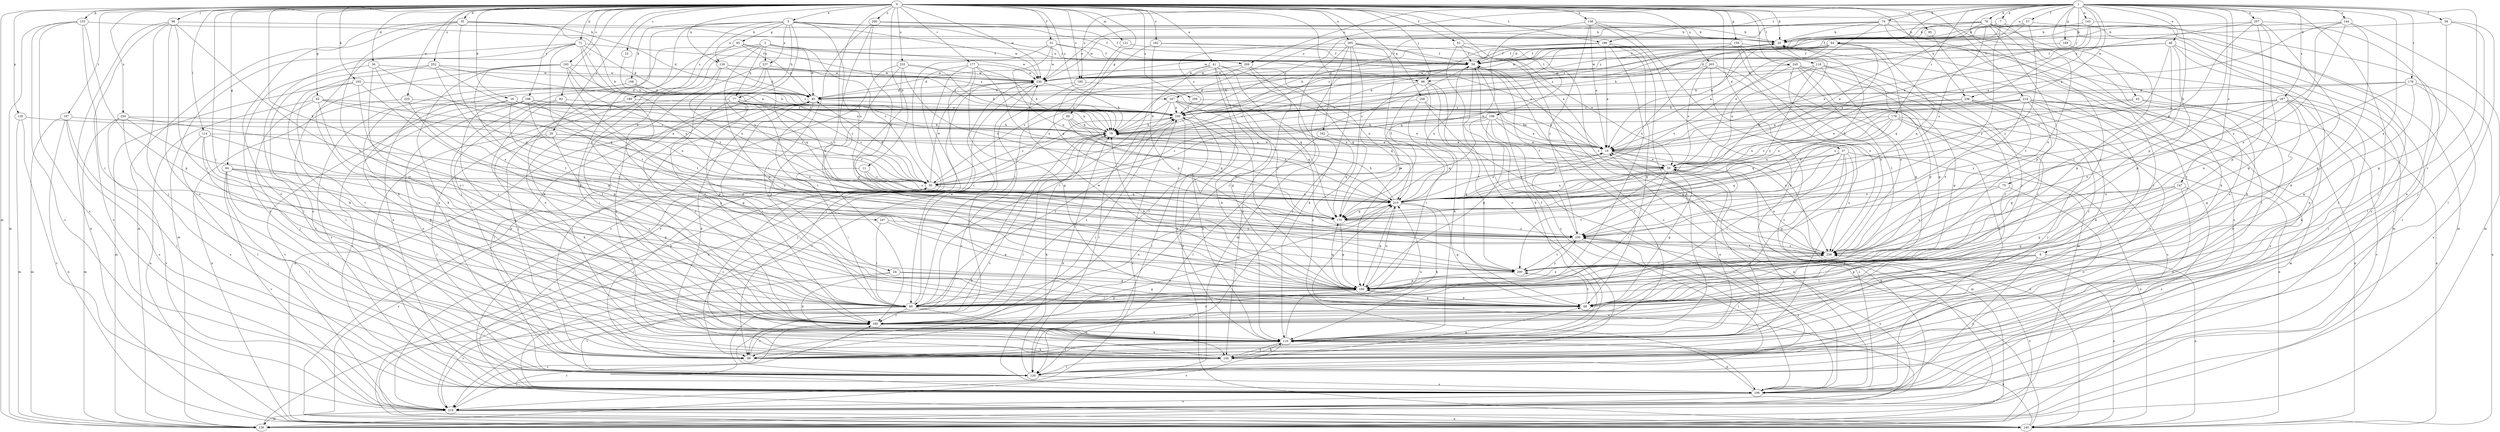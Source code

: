 strict digraph  {
0;
1;
2;
3;
7;
9;
10;
11;
16;
20;
23;
24;
29;
30;
35;
36;
37;
40;
41;
44;
45;
48;
50;
51;
52;
57;
58;
59;
60;
62;
64;
65;
68;
71;
74;
75;
76;
77;
79;
89;
93;
95;
96;
98;
99;
103;
107;
108;
110;
114;
118;
120;
121;
130;
135;
138;
139;
140;
143;
144;
147;
150;
153;
159;
160;
162;
168;
169;
170;
177;
178;
179;
180;
182;
183;
185;
187;
189;
190;
196;
197;
198;
199;
200;
203;
205;
206;
209;
210;
214;
219;
225;
230;
233;
236;
237;
239;
245;
247;
250;
252;
254;
256;
257;
259;
0 -> 3  [label=a];
0 -> 11  [label=b];
0 -> 16  [label=b];
0 -> 20  [label=b];
0 -> 23  [label=c];
0 -> 24  [label=c];
0 -> 29  [label=c];
0 -> 35  [label=d];
0 -> 36  [label=d];
0 -> 37  [label=d];
0 -> 41  [label=e];
0 -> 51  [label=f];
0 -> 52  [label=f];
0 -> 60  [label=g];
0 -> 62  [label=g];
0 -> 64  [label=g];
0 -> 71  [label=h];
0 -> 89  [label=i];
0 -> 93  [label=j];
0 -> 95  [label=j];
0 -> 96  [label=j];
0 -> 98  [label=j];
0 -> 103  [label=k];
0 -> 107  [label=k];
0 -> 114  [label=l];
0 -> 118  [label=l];
0 -> 121  [label=m];
0 -> 130  [label=m];
0 -> 135  [label=n];
0 -> 138  [label=n];
0 -> 139  [label=n];
0 -> 153  [label=p];
0 -> 159  [label=p];
0 -> 162  [label=q];
0 -> 168  [label=q];
0 -> 177  [label=r];
0 -> 182  [label=s];
0 -> 183  [label=s];
0 -> 185  [label=s];
0 -> 196  [label=t];
0 -> 197  [label=t];
0 -> 198  [label=t];
0 -> 199  [label=t];
0 -> 203  [label=u];
0 -> 205  [label=u];
0 -> 206  [label=u];
0 -> 214  [label=v];
0 -> 225  [label=w];
0 -> 230  [label=w];
0 -> 233  [label=x];
0 -> 236  [label=x];
0 -> 245  [label=y];
0 -> 247  [label=y];
0 -> 252  [label=z];
0 -> 254  [label=z];
0 -> 256  [label=z];
1 -> 7  [label=a];
1 -> 9  [label=a];
1 -> 10  [label=a];
1 -> 44  [label=e];
1 -> 45  [label=e];
1 -> 48  [label=e];
1 -> 57  [label=f];
1 -> 58  [label=f];
1 -> 74  [label=h];
1 -> 75  [label=h];
1 -> 76  [label=h];
1 -> 89  [label=i];
1 -> 98  [label=j];
1 -> 143  [label=o];
1 -> 144  [label=o];
1 -> 147  [label=o];
1 -> 160  [label=p];
1 -> 169  [label=q];
1 -> 178  [label=r];
1 -> 179  [label=r];
1 -> 180  [label=r];
1 -> 185  [label=s];
1 -> 187  [label=s];
1 -> 199  [label=t];
1 -> 209  [label=u];
1 -> 219  [label=v];
1 -> 236  [label=x];
1 -> 247  [label=y];
1 -> 257  [label=z];
1 -> 259  [label=z];
2 -> 30  [label=c];
2 -> 40  [label=d];
2 -> 77  [label=h];
2 -> 150  [label=o];
2 -> 180  [label=r];
2 -> 209  [label=u];
2 -> 210  [label=u];
2 -> 230  [label=w];
2 -> 237  [label=x];
3 -> 20  [label=b];
3 -> 59  [label=f];
3 -> 65  [label=g];
3 -> 77  [label=h];
3 -> 98  [label=j];
3 -> 99  [label=j];
3 -> 108  [label=k];
3 -> 110  [label=k];
3 -> 139  [label=n];
3 -> 140  [label=n];
3 -> 189  [label=s];
3 -> 210  [label=u];
3 -> 230  [label=w];
3 -> 237  [label=x];
7 -> 10  [label=a];
7 -> 20  [label=b];
7 -> 130  [label=m];
7 -> 239  [label=x];
7 -> 250  [label=y];
7 -> 259  [label=z];
9 -> 89  [label=i];
9 -> 140  [label=n];
9 -> 160  [label=p];
9 -> 190  [label=s];
9 -> 200  [label=t];
10 -> 50  [label=e];
10 -> 140  [label=n];
10 -> 190  [label=s];
11 -> 30  [label=c];
11 -> 89  [label=i];
11 -> 170  [label=q];
11 -> 210  [label=u];
16 -> 30  [label=c];
16 -> 79  [label=h];
16 -> 110  [label=k];
16 -> 160  [label=p];
16 -> 180  [label=r];
16 -> 259  [label=z];
20 -> 59  [label=f];
20 -> 170  [label=q];
20 -> 180  [label=r];
20 -> 230  [label=w];
20 -> 259  [label=z];
23 -> 79  [label=h];
24 -> 68  [label=g];
24 -> 110  [label=k];
24 -> 160  [label=p];
24 -> 190  [label=s];
29 -> 10  [label=a];
29 -> 30  [label=c];
29 -> 110  [label=k];
29 -> 120  [label=l];
29 -> 180  [label=r];
30 -> 10  [label=a];
30 -> 40  [label=d];
30 -> 210  [label=u];
30 -> 230  [label=w];
30 -> 259  [label=z];
35 -> 20  [label=b];
35 -> 40  [label=d];
35 -> 79  [label=h];
35 -> 130  [label=m];
35 -> 150  [label=o];
35 -> 180  [label=r];
35 -> 239  [label=x];
36 -> 89  [label=i];
36 -> 150  [label=o];
36 -> 170  [label=q];
36 -> 230  [label=w];
36 -> 239  [label=x];
37 -> 50  [label=e];
37 -> 68  [label=g];
37 -> 89  [label=i];
37 -> 130  [label=m];
37 -> 140  [label=n];
37 -> 170  [label=q];
37 -> 239  [label=x];
37 -> 250  [label=y];
40 -> 20  [label=b];
40 -> 99  [label=j];
40 -> 120  [label=l];
40 -> 180  [label=r];
40 -> 200  [label=t];
40 -> 259  [label=z];
41 -> 40  [label=d];
41 -> 68  [label=g];
41 -> 89  [label=i];
41 -> 110  [label=k];
41 -> 140  [label=n];
41 -> 170  [label=q];
41 -> 210  [label=u];
41 -> 230  [label=w];
44 -> 10  [label=a];
44 -> 50  [label=e];
44 -> 59  [label=f];
44 -> 79  [label=h];
44 -> 110  [label=k];
44 -> 170  [label=q];
44 -> 230  [label=w];
44 -> 259  [label=z];
45 -> 150  [label=o];
45 -> 210  [label=u];
45 -> 219  [label=v];
45 -> 259  [label=z];
48 -> 10  [label=a];
48 -> 59  [label=f];
48 -> 120  [label=l];
48 -> 150  [label=o];
48 -> 160  [label=p];
48 -> 200  [label=t];
48 -> 210  [label=u];
50 -> 30  [label=c];
50 -> 68  [label=g];
50 -> 89  [label=i];
50 -> 200  [label=t];
50 -> 210  [label=u];
51 -> 10  [label=a];
51 -> 59  [label=f];
51 -> 210  [label=u];
51 -> 219  [label=v];
51 -> 230  [label=w];
52 -> 59  [label=f];
52 -> 150  [label=o];
52 -> 190  [label=s];
52 -> 239  [label=x];
57 -> 20  [label=b];
57 -> 59  [label=f];
57 -> 190  [label=s];
57 -> 250  [label=y];
57 -> 259  [label=z];
58 -> 20  [label=b];
58 -> 68  [label=g];
58 -> 99  [label=j];
58 -> 120  [label=l];
59 -> 20  [label=b];
59 -> 110  [label=k];
59 -> 190  [label=s];
59 -> 210  [label=u];
59 -> 230  [label=w];
60 -> 50  [label=e];
60 -> 79  [label=h];
60 -> 99  [label=j];
60 -> 170  [label=q];
60 -> 210  [label=u];
62 -> 30  [label=c];
62 -> 50  [label=e];
62 -> 89  [label=i];
62 -> 99  [label=j];
62 -> 140  [label=n];
62 -> 259  [label=z];
64 -> 30  [label=c];
64 -> 68  [label=g];
64 -> 99  [label=j];
64 -> 120  [label=l];
64 -> 210  [label=u];
64 -> 219  [label=v];
65 -> 40  [label=d];
65 -> 59  [label=f];
65 -> 110  [label=k];
65 -> 190  [label=s];
65 -> 259  [label=z];
68 -> 160  [label=p];
68 -> 180  [label=r];
68 -> 200  [label=t];
71 -> 10  [label=a];
71 -> 40  [label=d];
71 -> 59  [label=f];
71 -> 110  [label=k];
71 -> 120  [label=l];
71 -> 130  [label=m];
71 -> 200  [label=t];
71 -> 250  [label=y];
74 -> 20  [label=b];
74 -> 50  [label=e];
74 -> 79  [label=h];
74 -> 120  [label=l];
74 -> 130  [label=m];
74 -> 180  [label=r];
74 -> 230  [label=w];
74 -> 259  [label=z];
75 -> 150  [label=o];
75 -> 210  [label=u];
75 -> 239  [label=x];
76 -> 20  [label=b];
76 -> 50  [label=e];
76 -> 79  [label=h];
76 -> 110  [label=k];
76 -> 120  [label=l];
76 -> 150  [label=o];
76 -> 160  [label=p];
76 -> 210  [label=u];
76 -> 219  [label=v];
76 -> 230  [label=w];
77 -> 30  [label=c];
77 -> 68  [label=g];
77 -> 99  [label=j];
77 -> 180  [label=r];
77 -> 210  [label=u];
77 -> 239  [label=x];
77 -> 259  [label=z];
79 -> 10  [label=a];
79 -> 20  [label=b];
79 -> 30  [label=c];
79 -> 120  [label=l];
79 -> 190  [label=s];
89 -> 120  [label=l];
89 -> 150  [label=o];
89 -> 160  [label=p];
89 -> 180  [label=r];
89 -> 210  [label=u];
89 -> 219  [label=v];
89 -> 230  [label=w];
89 -> 259  [label=z];
93 -> 110  [label=k];
93 -> 160  [label=p];
93 -> 180  [label=r];
93 -> 259  [label=z];
95 -> 200  [label=t];
96 -> 20  [label=b];
96 -> 89  [label=i];
96 -> 99  [label=j];
96 -> 140  [label=n];
96 -> 150  [label=o];
96 -> 200  [label=t];
96 -> 219  [label=v];
98 -> 40  [label=d];
98 -> 68  [label=g];
98 -> 110  [label=k];
98 -> 170  [label=q];
98 -> 200  [label=t];
99 -> 30  [label=c];
99 -> 50  [label=e];
99 -> 59  [label=f];
99 -> 110  [label=k];
99 -> 180  [label=r];
99 -> 210  [label=u];
103 -> 40  [label=d];
103 -> 68  [label=g];
103 -> 89  [label=i];
103 -> 130  [label=m];
103 -> 180  [label=r];
107 -> 89  [label=i];
107 -> 160  [label=p];
107 -> 250  [label=y];
108 -> 40  [label=d];
108 -> 99  [label=j];
108 -> 190  [label=s];
108 -> 259  [label=z];
110 -> 50  [label=e];
110 -> 59  [label=f];
110 -> 99  [label=j];
110 -> 150  [label=o];
110 -> 210  [label=u];
110 -> 219  [label=v];
110 -> 259  [label=z];
114 -> 10  [label=a];
114 -> 89  [label=i];
114 -> 120  [label=l];
114 -> 180  [label=r];
114 -> 250  [label=y];
118 -> 50  [label=e];
118 -> 160  [label=p];
118 -> 180  [label=r];
118 -> 230  [label=w];
118 -> 239  [label=x];
118 -> 250  [label=y];
120 -> 79  [label=h];
120 -> 190  [label=s];
121 -> 59  [label=f];
121 -> 170  [label=q];
130 -> 79  [label=h];
130 -> 210  [label=u];
130 -> 239  [label=x];
135 -> 79  [label=h];
135 -> 130  [label=m];
135 -> 219  [label=v];
138 -> 10  [label=a];
138 -> 20  [label=b];
138 -> 110  [label=k];
138 -> 170  [label=q];
138 -> 219  [label=v];
138 -> 250  [label=y];
139 -> 40  [label=d];
139 -> 180  [label=r];
139 -> 210  [label=u];
139 -> 230  [label=w];
139 -> 259  [label=z];
140 -> 30  [label=c];
140 -> 40  [label=d];
140 -> 59  [label=f];
140 -> 110  [label=k];
140 -> 180  [label=r];
140 -> 239  [label=x];
143 -> 10  [label=a];
143 -> 20  [label=b];
143 -> 40  [label=d];
143 -> 99  [label=j];
144 -> 10  [label=a];
144 -> 20  [label=b];
144 -> 68  [label=g];
144 -> 130  [label=m];
144 -> 239  [label=x];
144 -> 250  [label=y];
147 -> 68  [label=g];
147 -> 150  [label=o];
147 -> 160  [label=p];
147 -> 190  [label=s];
147 -> 210  [label=u];
150 -> 30  [label=c];
150 -> 40  [label=d];
150 -> 68  [label=g];
150 -> 110  [label=k];
150 -> 120  [label=l];
153 -> 20  [label=b];
153 -> 68  [label=g];
153 -> 89  [label=i];
153 -> 130  [label=m];
153 -> 190  [label=s];
153 -> 219  [label=v];
159 -> 30  [label=c];
159 -> 59  [label=f];
159 -> 68  [label=g];
159 -> 79  [label=h];
159 -> 180  [label=r];
159 -> 190  [label=s];
159 -> 239  [label=x];
160 -> 68  [label=g];
160 -> 79  [label=h];
160 -> 89  [label=i];
160 -> 170  [label=q];
160 -> 180  [label=r];
160 -> 210  [label=u];
160 -> 230  [label=w];
160 -> 239  [label=x];
160 -> 250  [label=y];
162 -> 10  [label=a];
162 -> 120  [label=l];
162 -> 170  [label=q];
168 -> 10  [label=a];
168 -> 89  [label=i];
168 -> 239  [label=x];
168 -> 259  [label=z];
169 -> 59  [label=f];
169 -> 160  [label=p];
170 -> 20  [label=b];
170 -> 160  [label=p];
170 -> 250  [label=y];
177 -> 68  [label=g];
177 -> 79  [label=h];
177 -> 89  [label=i];
177 -> 99  [label=j];
177 -> 140  [label=n];
177 -> 210  [label=u];
177 -> 230  [label=w];
178 -> 40  [label=d];
178 -> 68  [label=g];
178 -> 79  [label=h];
178 -> 140  [label=n];
178 -> 190  [label=s];
178 -> 239  [label=x];
179 -> 30  [label=c];
179 -> 79  [label=h];
179 -> 99  [label=j];
179 -> 140  [label=n];
179 -> 170  [label=q];
179 -> 190  [label=s];
179 -> 210  [label=u];
180 -> 110  [label=k];
180 -> 219  [label=v];
180 -> 259  [label=z];
182 -> 10  [label=a];
182 -> 59  [label=f];
182 -> 89  [label=i];
182 -> 160  [label=p];
183 -> 68  [label=g];
183 -> 79  [label=h];
183 -> 110  [label=k];
183 -> 120  [label=l];
183 -> 200  [label=t];
183 -> 210  [label=u];
183 -> 230  [label=w];
185 -> 40  [label=d];
185 -> 210  [label=u];
185 -> 219  [label=v];
187 -> 68  [label=g];
187 -> 79  [label=h];
187 -> 99  [label=j];
187 -> 110  [label=k];
187 -> 140  [label=n];
187 -> 239  [label=x];
187 -> 250  [label=y];
187 -> 259  [label=z];
189 -> 68  [label=g];
189 -> 190  [label=s];
189 -> 259  [label=z];
190 -> 10  [label=a];
190 -> 30  [label=c];
190 -> 79  [label=h];
190 -> 110  [label=k];
190 -> 219  [label=v];
190 -> 250  [label=y];
196 -> 10  [label=a];
196 -> 30  [label=c];
196 -> 79  [label=h];
196 -> 120  [label=l];
196 -> 160  [label=p];
196 -> 170  [label=q];
196 -> 239  [label=x];
197 -> 79  [label=h];
197 -> 120  [label=l];
197 -> 130  [label=m];
197 -> 140  [label=n];
197 -> 190  [label=s];
198 -> 30  [label=c];
198 -> 150  [label=o];
198 -> 160  [label=p];
198 -> 190  [label=s];
198 -> 210  [label=u];
198 -> 219  [label=v];
198 -> 259  [label=z];
199 -> 10  [label=a];
199 -> 30  [label=c];
199 -> 59  [label=f];
199 -> 68  [label=g];
199 -> 89  [label=i];
199 -> 110  [label=k];
199 -> 230  [label=w];
200 -> 160  [label=p];
203 -> 50  [label=e];
203 -> 99  [label=j];
203 -> 130  [label=m];
203 -> 190  [label=s];
203 -> 210  [label=u];
203 -> 230  [label=w];
205 -> 50  [label=e];
205 -> 59  [label=f];
205 -> 120  [label=l];
205 -> 130  [label=m];
205 -> 160  [label=p];
205 -> 180  [label=r];
205 -> 190  [label=s];
205 -> 259  [label=z];
206 -> 20  [label=b];
206 -> 59  [label=f];
206 -> 89  [label=i];
206 -> 170  [label=q];
206 -> 250  [label=y];
209 -> 30  [label=c];
209 -> 110  [label=k];
209 -> 150  [label=o];
209 -> 170  [label=q];
209 -> 230  [label=w];
210 -> 10  [label=a];
210 -> 20  [label=b];
210 -> 59  [label=f];
210 -> 68  [label=g];
210 -> 79  [label=h];
210 -> 110  [label=k];
210 -> 160  [label=p];
210 -> 170  [label=q];
214 -> 50  [label=e];
214 -> 68  [label=g];
214 -> 130  [label=m];
214 -> 140  [label=n];
214 -> 180  [label=r];
214 -> 190  [label=s];
214 -> 210  [label=u];
214 -> 239  [label=x];
214 -> 259  [label=z];
219 -> 10  [label=a];
219 -> 130  [label=m];
219 -> 140  [label=n];
219 -> 250  [label=y];
219 -> 259  [label=z];
225 -> 89  [label=i];
225 -> 140  [label=n];
225 -> 259  [label=z];
230 -> 40  [label=d];
230 -> 79  [label=h];
230 -> 99  [label=j];
230 -> 140  [label=n];
230 -> 219  [label=v];
233 -> 79  [label=h];
233 -> 160  [label=p];
233 -> 180  [label=r];
233 -> 190  [label=s];
233 -> 210  [label=u];
233 -> 230  [label=w];
236 -> 10  [label=a];
236 -> 110  [label=k];
236 -> 150  [label=o];
236 -> 180  [label=r];
236 -> 210  [label=u];
236 -> 259  [label=z];
237 -> 150  [label=o];
237 -> 160  [label=p];
237 -> 170  [label=q];
237 -> 180  [label=r];
237 -> 230  [label=w];
239 -> 50  [label=e];
239 -> 200  [label=t];
245 -> 68  [label=g];
245 -> 160  [label=p];
245 -> 180  [label=r];
245 -> 200  [label=t];
245 -> 210  [label=u];
245 -> 230  [label=w];
245 -> 239  [label=x];
247 -> 10  [label=a];
247 -> 79  [label=h];
247 -> 120  [label=l];
247 -> 170  [label=q];
247 -> 180  [label=r];
247 -> 250  [label=y];
247 -> 259  [label=z];
250 -> 59  [label=f];
250 -> 120  [label=l];
250 -> 200  [label=t];
250 -> 239  [label=x];
252 -> 30  [label=c];
252 -> 50  [label=e];
252 -> 110  [label=k];
252 -> 150  [label=o];
252 -> 200  [label=t];
252 -> 230  [label=w];
254 -> 79  [label=h];
254 -> 130  [label=m];
254 -> 160  [label=p];
254 -> 190  [label=s];
254 -> 219  [label=v];
254 -> 250  [label=y];
256 -> 50  [label=e];
256 -> 259  [label=z];
257 -> 10  [label=a];
257 -> 20  [label=b];
257 -> 68  [label=g];
257 -> 110  [label=k];
257 -> 150  [label=o];
257 -> 160  [label=p];
257 -> 210  [label=u];
259 -> 79  [label=h];
259 -> 99  [label=j];
259 -> 110  [label=k];
259 -> 120  [label=l];
259 -> 200  [label=t];
}
